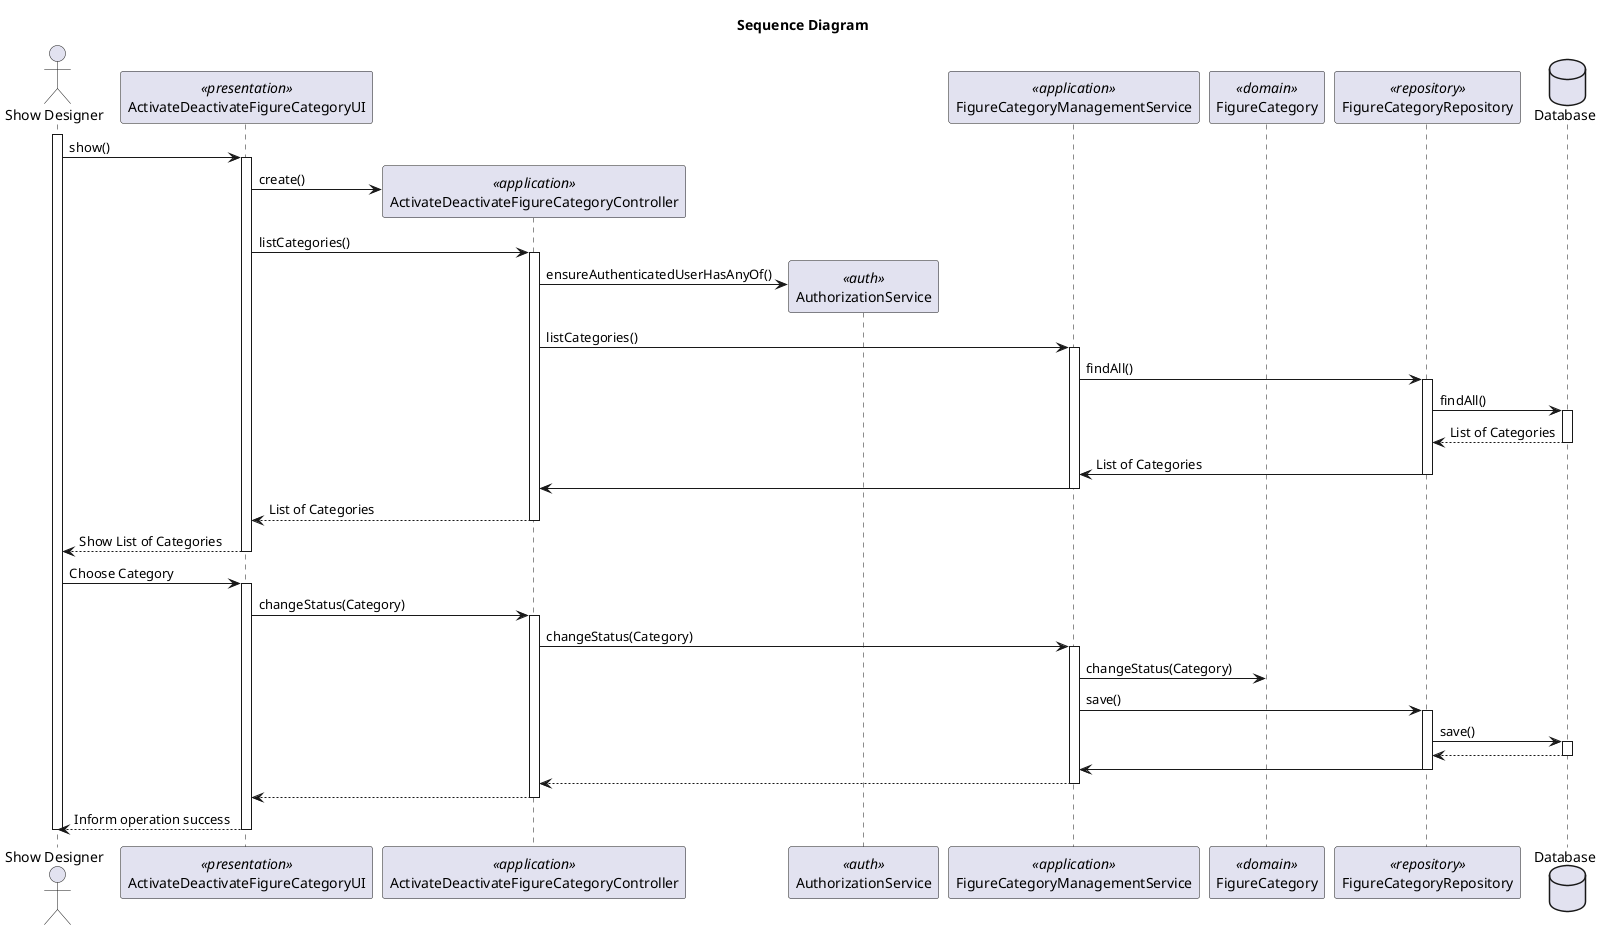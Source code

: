 @startuml
title Sequence Diagram

actor "Show Designer" as Actor
participant "ActivateDeactivateFigureCategoryUI" as UI <<presentation>>
participant "ActivateDeactivateFigureCategoryController" as Controller <<application>>
participant "AuthorizationService" as AuthorizationService <<auth>>
participant "FigureCategoryManagementService" as FigureCategoryManagementService <<application>>
participant "FigureCategory" as FigureCategory <<domain>>
participant "FigureCategoryRepository" as FigureCategoryRepository <<repository>>


database "Database" as Database

activate Actor

Actor -> UI: show()
    activate UI

UI -> Controller** : create()




UI -> Controller: listCategories()
    activate Controller

        Controller -> AuthorizationService** : ensureAuthenticatedUserHasAnyOf()

        Controller -> FigureCategoryManagementService: listCategories()
            activate FigureCategoryManagementService

                FigureCategoryManagementService -> FigureCategoryRepository : findAll()
                activate FigureCategoryRepository

                    FigureCategoryRepository -> Database:  findAll()
                    activate Database

                        Database --> FigureCategoryRepository: List of Categories
                    deactivate Database
                    FigureCategoryRepository -> FigureCategoryManagementService: List of Categories
                deactivate FigureCategoryRepository
                FigureCategoryManagementService ->Controller
            deactivate FigureCategoryManagementService

        Controller --> UI: List of Categories
    deactivate Controller

UI --> Actor: Show List of Categories
deactivate UI

Actor -> UI: Choose Category


    activate UI

        UI -> Controller : changeStatus(Category)
            activate Controller

                Controller -> FigureCategoryManagementService : changeStatus(Category)
                    activate FigureCategoryManagementService

                        FigureCategoryManagementService -> FigureCategory : changeStatus(Category)
                        FigureCategoryManagementService -> FigureCategoryRepository : save()
                        activate FigureCategoryRepository

                        FigureCategoryRepository -> Database:  save()
                        activate Database

                            Database --> FigureCategoryRepository
                        deactivate Database
                        FigureCategoryRepository -> FigureCategoryManagementService
                    deactivate FigureCategoryRepository
                    FigureCategoryManagementService --> Controller
                    deactivate FigureCategoryManagementService

                Controller --> UI
            deactivate Controller
        UI --> Actor : Inform operation success
        deactivate UI


deactivate Actor

@enduml
